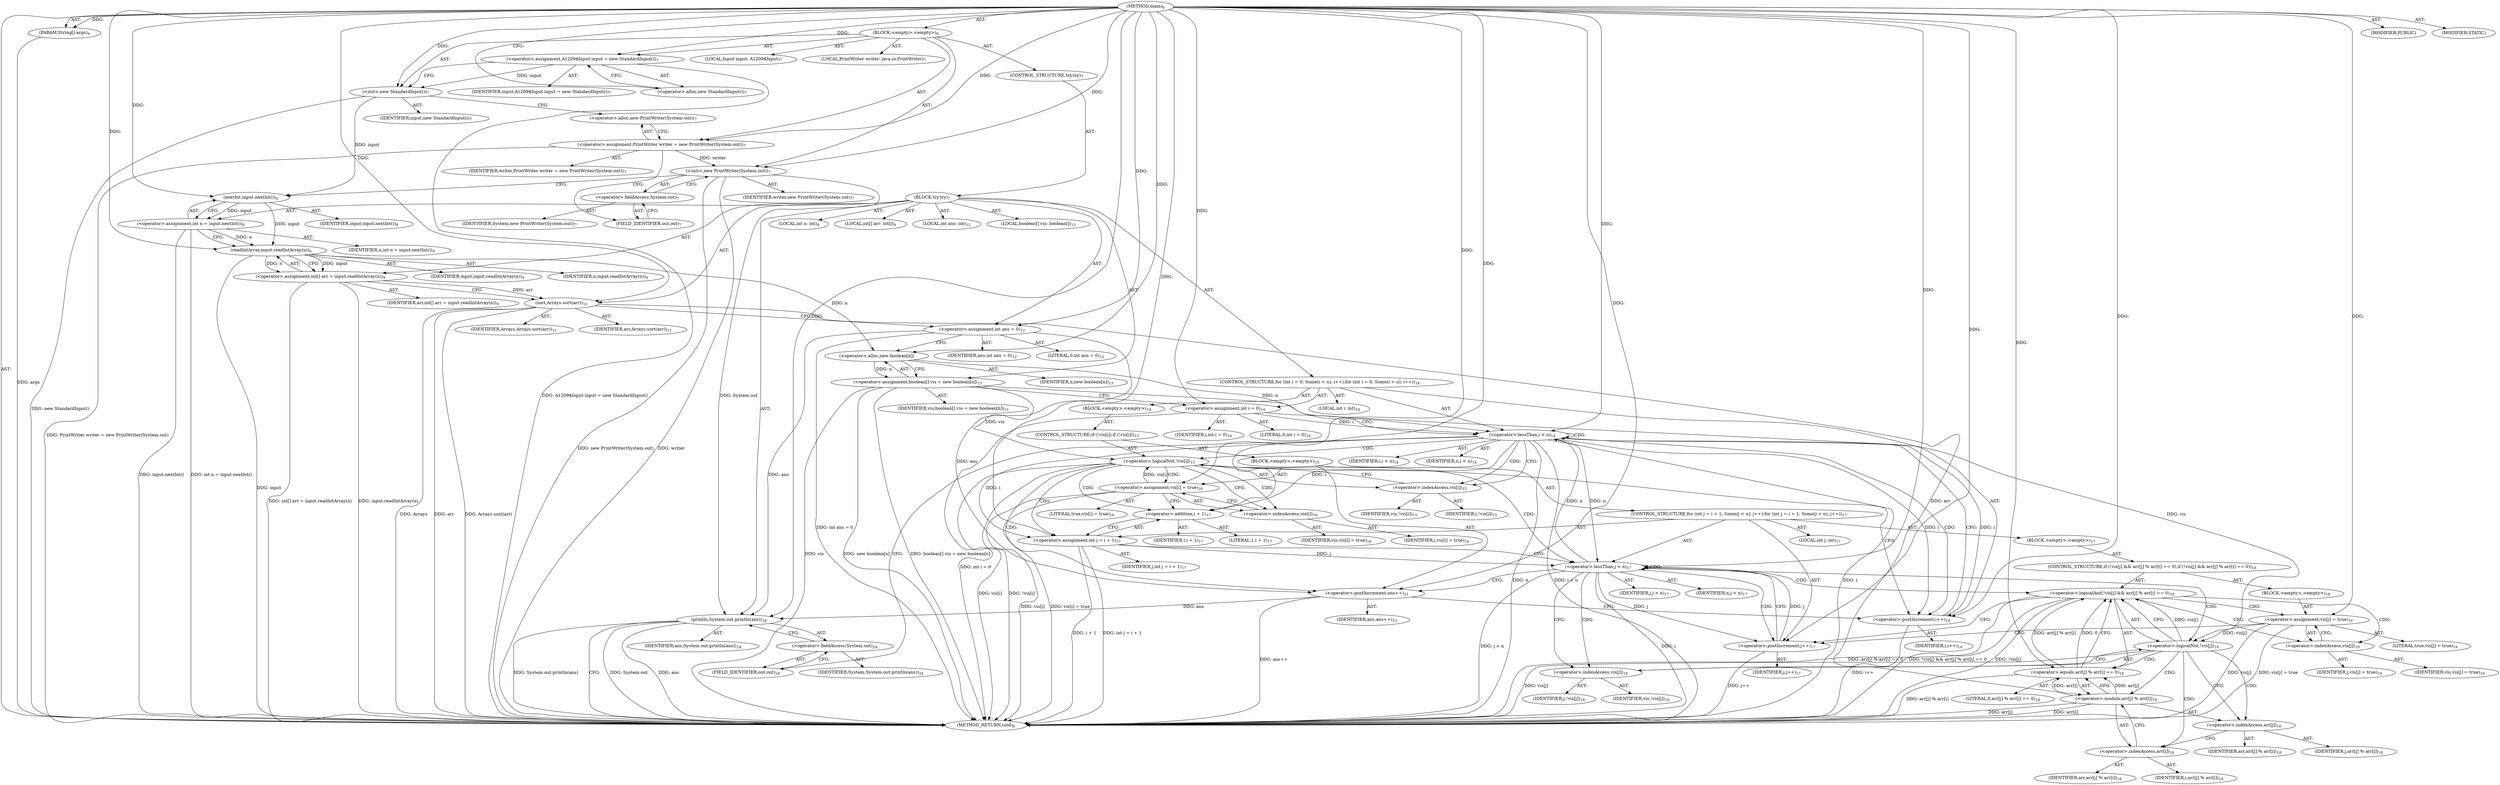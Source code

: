 digraph "main" {  
"47" [label = <(METHOD,main)<SUB>6</SUB>> ]
"48" [label = <(PARAM,String[] args)<SUB>6</SUB>> ]
"49" [label = <(BLOCK,&lt;empty&gt;,&lt;empty&gt;)<SUB>6</SUB>> ]
"4" [label = <(LOCAL,Input input: A1209$Input)<SUB>7</SUB>> ]
"50" [label = <(&lt;operator&gt;.assignment,A1209$Input input = new StandardInput())<SUB>7</SUB>> ]
"51" [label = <(IDENTIFIER,input,A1209$Input input = new StandardInput())<SUB>7</SUB>> ]
"52" [label = <(&lt;operator&gt;.alloc,new StandardInput())<SUB>7</SUB>> ]
"53" [label = <(&lt;init&gt;,new StandardInput())<SUB>7</SUB>> ]
"3" [label = <(IDENTIFIER,input,new StandardInput())<SUB>7</SUB>> ]
"6" [label = <(LOCAL,PrintWriter writer: java.io.PrintWriter)<SUB>7</SUB>> ]
"54" [label = <(&lt;operator&gt;.assignment,PrintWriter writer = new PrintWriter(System.out))<SUB>7</SUB>> ]
"55" [label = <(IDENTIFIER,writer,PrintWriter writer = new PrintWriter(System.out))<SUB>7</SUB>> ]
"56" [label = <(&lt;operator&gt;.alloc,new PrintWriter(System.out))<SUB>7</SUB>> ]
"57" [label = <(&lt;init&gt;,new PrintWriter(System.out))<SUB>7</SUB>> ]
"5" [label = <(IDENTIFIER,writer,new PrintWriter(System.out))<SUB>7</SUB>> ]
"58" [label = <(&lt;operator&gt;.fieldAccess,System.out)<SUB>7</SUB>> ]
"59" [label = <(IDENTIFIER,System,new PrintWriter(System.out))<SUB>7</SUB>> ]
"60" [label = <(FIELD_IDENTIFIER,out,out)<SUB>7</SUB>> ]
"61" [label = <(CONTROL_STRUCTURE,try,try)<SUB>7</SUB>> ]
"62" [label = <(BLOCK,try,try)<SUB>7</SUB>> ]
"63" [label = <(LOCAL,int n: int)<SUB>8</SUB>> ]
"64" [label = <(&lt;operator&gt;.assignment,int n = input.nextInt())<SUB>8</SUB>> ]
"65" [label = <(IDENTIFIER,n,int n = input.nextInt())<SUB>8</SUB>> ]
"66" [label = <(nextInt,input.nextInt())<SUB>8</SUB>> ]
"67" [label = <(IDENTIFIER,input,input.nextInt())<SUB>8</SUB>> ]
"68" [label = <(LOCAL,int[] arr: int[])<SUB>9</SUB>> ]
"69" [label = <(&lt;operator&gt;.assignment,int[] arr = input.readIntArray(n))<SUB>9</SUB>> ]
"70" [label = <(IDENTIFIER,arr,int[] arr = input.readIntArray(n))<SUB>9</SUB>> ]
"71" [label = <(readIntArray,input.readIntArray(n))<SUB>9</SUB>> ]
"72" [label = <(IDENTIFIER,input,input.readIntArray(n))<SUB>9</SUB>> ]
"73" [label = <(IDENTIFIER,n,input.readIntArray(n))<SUB>9</SUB>> ]
"74" [label = <(sort,Arrays.sort(arr))<SUB>11</SUB>> ]
"75" [label = <(IDENTIFIER,Arrays,Arrays.sort(arr))<SUB>11</SUB>> ]
"76" [label = <(IDENTIFIER,arr,Arrays.sort(arr))<SUB>11</SUB>> ]
"77" [label = <(LOCAL,int ans: int)<SUB>12</SUB>> ]
"78" [label = <(&lt;operator&gt;.assignment,int ans = 0)<SUB>12</SUB>> ]
"79" [label = <(IDENTIFIER,ans,int ans = 0)<SUB>12</SUB>> ]
"80" [label = <(LITERAL,0,int ans = 0)<SUB>12</SUB>> ]
"81" [label = <(LOCAL,boolean[] vis: boolean[])<SUB>13</SUB>> ]
"82" [label = <(&lt;operator&gt;.assignment,boolean[] vis = new boolean[n])<SUB>13</SUB>> ]
"83" [label = <(IDENTIFIER,vis,boolean[] vis = new boolean[n])<SUB>13</SUB>> ]
"84" [label = <(&lt;operator&gt;.alloc,new boolean[n])> ]
"85" [label = <(IDENTIFIER,n,new boolean[n])<SUB>13</SUB>> ]
"86" [label = <(CONTROL_STRUCTURE,for (int i = 0; Some(i &lt; n); i++),for (int i = 0; Some(i &lt; n); i++))<SUB>14</SUB>> ]
"87" [label = <(LOCAL,int i: int)<SUB>14</SUB>> ]
"88" [label = <(&lt;operator&gt;.assignment,int i = 0)<SUB>14</SUB>> ]
"89" [label = <(IDENTIFIER,i,int i = 0)<SUB>14</SUB>> ]
"90" [label = <(LITERAL,0,int i = 0)<SUB>14</SUB>> ]
"91" [label = <(&lt;operator&gt;.lessThan,i &lt; n)<SUB>14</SUB>> ]
"92" [label = <(IDENTIFIER,i,i &lt; n)<SUB>14</SUB>> ]
"93" [label = <(IDENTIFIER,n,i &lt; n)<SUB>14</SUB>> ]
"94" [label = <(&lt;operator&gt;.postIncrement,i++)<SUB>14</SUB>> ]
"95" [label = <(IDENTIFIER,i,i++)<SUB>14</SUB>> ]
"96" [label = <(BLOCK,&lt;empty&gt;,&lt;empty&gt;)<SUB>14</SUB>> ]
"97" [label = <(CONTROL_STRUCTURE,if (!vis[i]),if (!vis[i]))<SUB>15</SUB>> ]
"98" [label = <(&lt;operator&gt;.logicalNot,!vis[i])<SUB>15</SUB>> ]
"99" [label = <(&lt;operator&gt;.indexAccess,vis[i])<SUB>15</SUB>> ]
"100" [label = <(IDENTIFIER,vis,!vis[i])<SUB>15</SUB>> ]
"101" [label = <(IDENTIFIER,i,!vis[i])<SUB>15</SUB>> ]
"102" [label = <(BLOCK,&lt;empty&gt;,&lt;empty&gt;)<SUB>15</SUB>> ]
"103" [label = <(&lt;operator&gt;.assignment,vis[i] = true)<SUB>16</SUB>> ]
"104" [label = <(&lt;operator&gt;.indexAccess,vis[i])<SUB>16</SUB>> ]
"105" [label = <(IDENTIFIER,vis,vis[i] = true)<SUB>16</SUB>> ]
"106" [label = <(IDENTIFIER,i,vis[i] = true)<SUB>16</SUB>> ]
"107" [label = <(LITERAL,true,vis[i] = true)<SUB>16</SUB>> ]
"108" [label = <(CONTROL_STRUCTURE,for (int j = i + 1; Some(j &lt; n); j++),for (int j = i + 1; Some(j &lt; n); j++))<SUB>17</SUB>> ]
"109" [label = <(LOCAL,int j: int)<SUB>17</SUB>> ]
"110" [label = <(&lt;operator&gt;.assignment,int j = i + 1)<SUB>17</SUB>> ]
"111" [label = <(IDENTIFIER,j,int j = i + 1)<SUB>17</SUB>> ]
"112" [label = <(&lt;operator&gt;.addition,i + 1)<SUB>17</SUB>> ]
"113" [label = <(IDENTIFIER,i,i + 1)<SUB>17</SUB>> ]
"114" [label = <(LITERAL,1,i + 1)<SUB>17</SUB>> ]
"115" [label = <(&lt;operator&gt;.lessThan,j &lt; n)<SUB>17</SUB>> ]
"116" [label = <(IDENTIFIER,j,j &lt; n)<SUB>17</SUB>> ]
"117" [label = <(IDENTIFIER,n,j &lt; n)<SUB>17</SUB>> ]
"118" [label = <(&lt;operator&gt;.postIncrement,j++)<SUB>17</SUB>> ]
"119" [label = <(IDENTIFIER,j,j++)<SUB>17</SUB>> ]
"120" [label = <(BLOCK,&lt;empty&gt;,&lt;empty&gt;)<SUB>17</SUB>> ]
"121" [label = <(CONTROL_STRUCTURE,if (!vis[j] &amp;&amp; arr[j] % arr[i] == 0),if (!vis[j] &amp;&amp; arr[j] % arr[i] == 0))<SUB>18</SUB>> ]
"122" [label = <(&lt;operator&gt;.logicalAnd,!vis[j] &amp;&amp; arr[j] % arr[i] == 0)<SUB>18</SUB>> ]
"123" [label = <(&lt;operator&gt;.logicalNot,!vis[j])<SUB>18</SUB>> ]
"124" [label = <(&lt;operator&gt;.indexAccess,vis[j])<SUB>18</SUB>> ]
"125" [label = <(IDENTIFIER,vis,!vis[j])<SUB>18</SUB>> ]
"126" [label = <(IDENTIFIER,j,!vis[j])<SUB>18</SUB>> ]
"127" [label = <(&lt;operator&gt;.equals,arr[j] % arr[i] == 0)<SUB>18</SUB>> ]
"128" [label = <(&lt;operator&gt;.modulo,arr[j] % arr[i])<SUB>18</SUB>> ]
"129" [label = <(&lt;operator&gt;.indexAccess,arr[j])<SUB>18</SUB>> ]
"130" [label = <(IDENTIFIER,arr,arr[j] % arr[i])<SUB>18</SUB>> ]
"131" [label = <(IDENTIFIER,j,arr[j] % arr[i])<SUB>18</SUB>> ]
"132" [label = <(&lt;operator&gt;.indexAccess,arr[i])<SUB>18</SUB>> ]
"133" [label = <(IDENTIFIER,arr,arr[j] % arr[i])<SUB>18</SUB>> ]
"134" [label = <(IDENTIFIER,i,arr[j] % arr[i])<SUB>18</SUB>> ]
"135" [label = <(LITERAL,0,arr[j] % arr[i] == 0)<SUB>18</SUB>> ]
"136" [label = <(BLOCK,&lt;empty&gt;,&lt;empty&gt;)<SUB>18</SUB>> ]
"137" [label = <(&lt;operator&gt;.assignment,vis[j] = true)<SUB>19</SUB>> ]
"138" [label = <(&lt;operator&gt;.indexAccess,vis[j])<SUB>19</SUB>> ]
"139" [label = <(IDENTIFIER,vis,vis[j] = true)<SUB>19</SUB>> ]
"140" [label = <(IDENTIFIER,j,vis[j] = true)<SUB>19</SUB>> ]
"141" [label = <(LITERAL,true,vis[j] = true)<SUB>19</SUB>> ]
"142" [label = <(&lt;operator&gt;.postIncrement,ans++)<SUB>21</SUB>> ]
"143" [label = <(IDENTIFIER,ans,ans++)<SUB>21</SUB>> ]
"144" [label = <(println,System.out.println(ans))<SUB>24</SUB>> ]
"145" [label = <(&lt;operator&gt;.fieldAccess,System.out)<SUB>24</SUB>> ]
"146" [label = <(IDENTIFIER,System,System.out.println(ans))<SUB>24</SUB>> ]
"147" [label = <(FIELD_IDENTIFIER,out,out)<SUB>24</SUB>> ]
"148" [label = <(IDENTIFIER,ans,System.out.println(ans))<SUB>24</SUB>> ]
"149" [label = <(MODIFIER,PUBLIC)> ]
"150" [label = <(MODIFIER,STATIC)> ]
"151" [label = <(METHOD_RETURN,void)<SUB>6</SUB>> ]
  "47" -> "48"  [ label = "AST: "] 
  "47" -> "49"  [ label = "AST: "] 
  "47" -> "149"  [ label = "AST: "] 
  "47" -> "150"  [ label = "AST: "] 
  "47" -> "151"  [ label = "AST: "] 
  "49" -> "4"  [ label = "AST: "] 
  "49" -> "50"  [ label = "AST: "] 
  "49" -> "53"  [ label = "AST: "] 
  "49" -> "6"  [ label = "AST: "] 
  "49" -> "54"  [ label = "AST: "] 
  "49" -> "57"  [ label = "AST: "] 
  "49" -> "61"  [ label = "AST: "] 
  "50" -> "51"  [ label = "AST: "] 
  "50" -> "52"  [ label = "AST: "] 
  "53" -> "3"  [ label = "AST: "] 
  "54" -> "55"  [ label = "AST: "] 
  "54" -> "56"  [ label = "AST: "] 
  "57" -> "5"  [ label = "AST: "] 
  "57" -> "58"  [ label = "AST: "] 
  "58" -> "59"  [ label = "AST: "] 
  "58" -> "60"  [ label = "AST: "] 
  "61" -> "62"  [ label = "AST: "] 
  "62" -> "63"  [ label = "AST: "] 
  "62" -> "64"  [ label = "AST: "] 
  "62" -> "68"  [ label = "AST: "] 
  "62" -> "69"  [ label = "AST: "] 
  "62" -> "74"  [ label = "AST: "] 
  "62" -> "77"  [ label = "AST: "] 
  "62" -> "78"  [ label = "AST: "] 
  "62" -> "81"  [ label = "AST: "] 
  "62" -> "82"  [ label = "AST: "] 
  "62" -> "86"  [ label = "AST: "] 
  "62" -> "144"  [ label = "AST: "] 
  "64" -> "65"  [ label = "AST: "] 
  "64" -> "66"  [ label = "AST: "] 
  "66" -> "67"  [ label = "AST: "] 
  "69" -> "70"  [ label = "AST: "] 
  "69" -> "71"  [ label = "AST: "] 
  "71" -> "72"  [ label = "AST: "] 
  "71" -> "73"  [ label = "AST: "] 
  "74" -> "75"  [ label = "AST: "] 
  "74" -> "76"  [ label = "AST: "] 
  "78" -> "79"  [ label = "AST: "] 
  "78" -> "80"  [ label = "AST: "] 
  "82" -> "83"  [ label = "AST: "] 
  "82" -> "84"  [ label = "AST: "] 
  "84" -> "85"  [ label = "AST: "] 
  "86" -> "87"  [ label = "AST: "] 
  "86" -> "88"  [ label = "AST: "] 
  "86" -> "91"  [ label = "AST: "] 
  "86" -> "94"  [ label = "AST: "] 
  "86" -> "96"  [ label = "AST: "] 
  "88" -> "89"  [ label = "AST: "] 
  "88" -> "90"  [ label = "AST: "] 
  "91" -> "92"  [ label = "AST: "] 
  "91" -> "93"  [ label = "AST: "] 
  "94" -> "95"  [ label = "AST: "] 
  "96" -> "97"  [ label = "AST: "] 
  "97" -> "98"  [ label = "AST: "] 
  "97" -> "102"  [ label = "AST: "] 
  "98" -> "99"  [ label = "AST: "] 
  "99" -> "100"  [ label = "AST: "] 
  "99" -> "101"  [ label = "AST: "] 
  "102" -> "103"  [ label = "AST: "] 
  "102" -> "108"  [ label = "AST: "] 
  "102" -> "142"  [ label = "AST: "] 
  "103" -> "104"  [ label = "AST: "] 
  "103" -> "107"  [ label = "AST: "] 
  "104" -> "105"  [ label = "AST: "] 
  "104" -> "106"  [ label = "AST: "] 
  "108" -> "109"  [ label = "AST: "] 
  "108" -> "110"  [ label = "AST: "] 
  "108" -> "115"  [ label = "AST: "] 
  "108" -> "118"  [ label = "AST: "] 
  "108" -> "120"  [ label = "AST: "] 
  "110" -> "111"  [ label = "AST: "] 
  "110" -> "112"  [ label = "AST: "] 
  "112" -> "113"  [ label = "AST: "] 
  "112" -> "114"  [ label = "AST: "] 
  "115" -> "116"  [ label = "AST: "] 
  "115" -> "117"  [ label = "AST: "] 
  "118" -> "119"  [ label = "AST: "] 
  "120" -> "121"  [ label = "AST: "] 
  "121" -> "122"  [ label = "AST: "] 
  "121" -> "136"  [ label = "AST: "] 
  "122" -> "123"  [ label = "AST: "] 
  "122" -> "127"  [ label = "AST: "] 
  "123" -> "124"  [ label = "AST: "] 
  "124" -> "125"  [ label = "AST: "] 
  "124" -> "126"  [ label = "AST: "] 
  "127" -> "128"  [ label = "AST: "] 
  "127" -> "135"  [ label = "AST: "] 
  "128" -> "129"  [ label = "AST: "] 
  "128" -> "132"  [ label = "AST: "] 
  "129" -> "130"  [ label = "AST: "] 
  "129" -> "131"  [ label = "AST: "] 
  "132" -> "133"  [ label = "AST: "] 
  "132" -> "134"  [ label = "AST: "] 
  "136" -> "137"  [ label = "AST: "] 
  "137" -> "138"  [ label = "AST: "] 
  "137" -> "141"  [ label = "AST: "] 
  "138" -> "139"  [ label = "AST: "] 
  "138" -> "140"  [ label = "AST: "] 
  "142" -> "143"  [ label = "AST: "] 
  "144" -> "145"  [ label = "AST: "] 
  "144" -> "148"  [ label = "AST: "] 
  "145" -> "146"  [ label = "AST: "] 
  "145" -> "147"  [ label = "AST: "] 
  "50" -> "53"  [ label = "CFG: "] 
  "53" -> "56"  [ label = "CFG: "] 
  "54" -> "60"  [ label = "CFG: "] 
  "57" -> "66"  [ label = "CFG: "] 
  "52" -> "50"  [ label = "CFG: "] 
  "56" -> "54"  [ label = "CFG: "] 
  "58" -> "57"  [ label = "CFG: "] 
  "60" -> "58"  [ label = "CFG: "] 
  "64" -> "71"  [ label = "CFG: "] 
  "69" -> "74"  [ label = "CFG: "] 
  "74" -> "78"  [ label = "CFG: "] 
  "78" -> "84"  [ label = "CFG: "] 
  "82" -> "88"  [ label = "CFG: "] 
  "144" -> "151"  [ label = "CFG: "] 
  "66" -> "64"  [ label = "CFG: "] 
  "71" -> "69"  [ label = "CFG: "] 
  "84" -> "82"  [ label = "CFG: "] 
  "88" -> "91"  [ label = "CFG: "] 
  "91" -> "99"  [ label = "CFG: "] 
  "91" -> "147"  [ label = "CFG: "] 
  "94" -> "91"  [ label = "CFG: "] 
  "145" -> "144"  [ label = "CFG: "] 
  "147" -> "145"  [ label = "CFG: "] 
  "98" -> "104"  [ label = "CFG: "] 
  "98" -> "94"  [ label = "CFG: "] 
  "99" -> "98"  [ label = "CFG: "] 
  "103" -> "112"  [ label = "CFG: "] 
  "142" -> "94"  [ label = "CFG: "] 
  "104" -> "103"  [ label = "CFG: "] 
  "110" -> "115"  [ label = "CFG: "] 
  "115" -> "124"  [ label = "CFG: "] 
  "115" -> "142"  [ label = "CFG: "] 
  "118" -> "115"  [ label = "CFG: "] 
  "112" -> "110"  [ label = "CFG: "] 
  "122" -> "138"  [ label = "CFG: "] 
  "122" -> "118"  [ label = "CFG: "] 
  "123" -> "122"  [ label = "CFG: "] 
  "123" -> "129"  [ label = "CFG: "] 
  "127" -> "122"  [ label = "CFG: "] 
  "137" -> "118"  [ label = "CFG: "] 
  "124" -> "123"  [ label = "CFG: "] 
  "128" -> "127"  [ label = "CFG: "] 
  "138" -> "137"  [ label = "CFG: "] 
  "129" -> "132"  [ label = "CFG: "] 
  "132" -> "128"  [ label = "CFG: "] 
  "47" -> "52"  [ label = "CFG: "] 
  "48" -> "151"  [ label = "DDG: args"] 
  "50" -> "151"  [ label = "DDG: A1209$Input input = new StandardInput()"] 
  "53" -> "151"  [ label = "DDG: new StandardInput()"] 
  "54" -> "151"  [ label = "DDG: PrintWriter writer = new PrintWriter(System.out)"] 
  "57" -> "151"  [ label = "DDG: writer"] 
  "57" -> "151"  [ label = "DDG: new PrintWriter(System.out)"] 
  "64" -> "151"  [ label = "DDG: input.nextInt()"] 
  "64" -> "151"  [ label = "DDG: int n = input.nextInt()"] 
  "71" -> "151"  [ label = "DDG: input"] 
  "69" -> "151"  [ label = "DDG: input.readIntArray(n)"] 
  "69" -> "151"  [ label = "DDG: int[] arr = input.readIntArray(n)"] 
  "74" -> "151"  [ label = "DDG: arr"] 
  "74" -> "151"  [ label = "DDG: Arrays.sort(arr)"] 
  "78" -> "151"  [ label = "DDG: int ans = 0"] 
  "82" -> "151"  [ label = "DDG: vis"] 
  "82" -> "151"  [ label = "DDG: new boolean[n]"] 
  "82" -> "151"  [ label = "DDG: boolean[] vis = new boolean[n]"] 
  "88" -> "151"  [ label = "DDG: int i = 0"] 
  "91" -> "151"  [ label = "DDG: i"] 
  "91" -> "151"  [ label = "DDG: n"] 
  "91" -> "151"  [ label = "DDG: i &lt; n"] 
  "144" -> "151"  [ label = "DDG: System.out"] 
  "144" -> "151"  [ label = "DDG: ans"] 
  "144" -> "151"  [ label = "DDG: System.out.println(ans)"] 
  "98" -> "151"  [ label = "DDG: vis[i]"] 
  "98" -> "151"  [ label = "DDG: !vis[i]"] 
  "103" -> "151"  [ label = "DDG: vis[i]"] 
  "103" -> "151"  [ label = "DDG: vis[i] = true"] 
  "110" -> "151"  [ label = "DDG: i + 1"] 
  "110" -> "151"  [ label = "DDG: int j = i + 1"] 
  "115" -> "151"  [ label = "DDG: j"] 
  "115" -> "151"  [ label = "DDG: j &lt; n"] 
  "142" -> "151"  [ label = "DDG: ans++"] 
  "94" -> "151"  [ label = "DDG: i++"] 
  "123" -> "151"  [ label = "DDG: vis[j]"] 
  "122" -> "151"  [ label = "DDG: !vis[j]"] 
  "128" -> "151"  [ label = "DDG: arr[j]"] 
  "128" -> "151"  [ label = "DDG: arr[i]"] 
  "127" -> "151"  [ label = "DDG: arr[j] % arr[i]"] 
  "122" -> "151"  [ label = "DDG: arr[j] % arr[i] == 0"] 
  "122" -> "151"  [ label = "DDG: !vis[j] &amp;&amp; arr[j] % arr[i] == 0"] 
  "137" -> "151"  [ label = "DDG: vis[j]"] 
  "137" -> "151"  [ label = "DDG: vis[j] = true"] 
  "118" -> "151"  [ label = "DDG: j++"] 
  "74" -> "151"  [ label = "DDG: Arrays"] 
  "47" -> "48"  [ label = "DDG: "] 
  "47" -> "50"  [ label = "DDG: "] 
  "47" -> "54"  [ label = "DDG: "] 
  "50" -> "53"  [ label = "DDG: input"] 
  "47" -> "53"  [ label = "DDG: "] 
  "54" -> "57"  [ label = "DDG: writer"] 
  "47" -> "57"  [ label = "DDG: "] 
  "66" -> "64"  [ label = "DDG: input"] 
  "71" -> "69"  [ label = "DDG: input"] 
  "71" -> "69"  [ label = "DDG: n"] 
  "47" -> "78"  [ label = "DDG: "] 
  "84" -> "82"  [ label = "DDG: n"] 
  "47" -> "74"  [ label = "DDG: "] 
  "69" -> "74"  [ label = "DDG: arr"] 
  "47" -> "88"  [ label = "DDG: "] 
  "57" -> "144"  [ label = "DDG: System.out"] 
  "78" -> "144"  [ label = "DDG: ans"] 
  "142" -> "144"  [ label = "DDG: ans"] 
  "47" -> "144"  [ label = "DDG: "] 
  "53" -> "66"  [ label = "DDG: input"] 
  "47" -> "66"  [ label = "DDG: "] 
  "66" -> "71"  [ label = "DDG: input"] 
  "47" -> "71"  [ label = "DDG: "] 
  "64" -> "71"  [ label = "DDG: n"] 
  "71" -> "84"  [ label = "DDG: n"] 
  "47" -> "84"  [ label = "DDG: "] 
  "88" -> "91"  [ label = "DDG: i"] 
  "94" -> "91"  [ label = "DDG: i"] 
  "47" -> "91"  [ label = "DDG: "] 
  "84" -> "91"  [ label = "DDG: n"] 
  "115" -> "91"  [ label = "DDG: n"] 
  "91" -> "94"  [ label = "DDG: i"] 
  "47" -> "94"  [ label = "DDG: "] 
  "82" -> "98"  [ label = "DDG: vis"] 
  "103" -> "98"  [ label = "DDG: vis[i]"] 
  "47" -> "103"  [ label = "DDG: "] 
  "91" -> "110"  [ label = "DDG: i"] 
  "47" -> "110"  [ label = "DDG: "] 
  "78" -> "142"  [ label = "DDG: ans"] 
  "47" -> "142"  [ label = "DDG: "] 
  "110" -> "115"  [ label = "DDG: j"] 
  "118" -> "115"  [ label = "DDG: j"] 
  "47" -> "115"  [ label = "DDG: "] 
  "91" -> "115"  [ label = "DDG: n"] 
  "115" -> "118"  [ label = "DDG: j"] 
  "47" -> "118"  [ label = "DDG: "] 
  "91" -> "112"  [ label = "DDG: i"] 
  "47" -> "112"  [ label = "DDG: "] 
  "123" -> "122"  [ label = "DDG: vis[j]"] 
  "127" -> "122"  [ label = "DDG: arr[j] % arr[i]"] 
  "127" -> "122"  [ label = "DDG: 0"] 
  "47" -> "137"  [ label = "DDG: "] 
  "82" -> "123"  [ label = "DDG: vis"] 
  "137" -> "123"  [ label = "DDG: vis[j]"] 
  "128" -> "127"  [ label = "DDG: arr[j]"] 
  "128" -> "127"  [ label = "DDG: arr[i]"] 
  "47" -> "127"  [ label = "DDG: "] 
  "74" -> "128"  [ label = "DDG: arr"] 
  "91" -> "94"  [ label = "CDG: "] 
  "91" -> "98"  [ label = "CDG: "] 
  "91" -> "99"  [ label = "CDG: "] 
  "91" -> "91"  [ label = "CDG: "] 
  "98" -> "115"  [ label = "CDG: "] 
  "98" -> "103"  [ label = "CDG: "] 
  "98" -> "142"  [ label = "CDG: "] 
  "98" -> "104"  [ label = "CDG: "] 
  "98" -> "110"  [ label = "CDG: "] 
  "98" -> "112"  [ label = "CDG: "] 
  "115" -> "115"  [ label = "CDG: "] 
  "115" -> "122"  [ label = "CDG: "] 
  "115" -> "118"  [ label = "CDG: "] 
  "115" -> "123"  [ label = "CDG: "] 
  "115" -> "124"  [ label = "CDG: "] 
  "122" -> "138"  [ label = "CDG: "] 
  "122" -> "137"  [ label = "CDG: "] 
  "123" -> "128"  [ label = "CDG: "] 
  "123" -> "132"  [ label = "CDG: "] 
  "123" -> "127"  [ label = "CDG: "] 
  "123" -> "129"  [ label = "CDG: "] 
}

